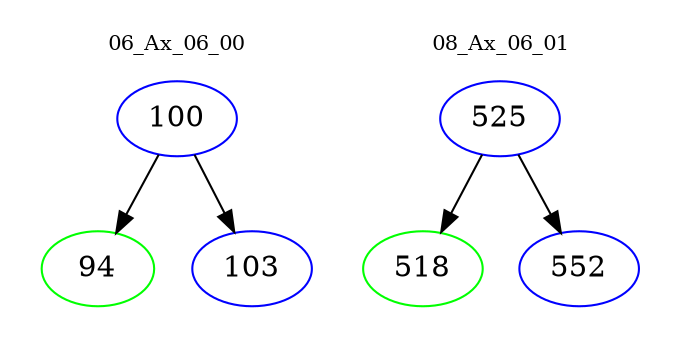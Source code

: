 digraph{
subgraph cluster_0 {
color = white
label = "06_Ax_06_00";
fontsize=10;
T0_100 [label="100", color="blue"]
T0_100 -> T0_94 [color="black"]
T0_94 [label="94", color="green"]
T0_100 -> T0_103 [color="black"]
T0_103 [label="103", color="blue"]
}
subgraph cluster_1 {
color = white
label = "08_Ax_06_01";
fontsize=10;
T1_525 [label="525", color="blue"]
T1_525 -> T1_518 [color="black"]
T1_518 [label="518", color="green"]
T1_525 -> T1_552 [color="black"]
T1_552 [label="552", color="blue"]
}
}
